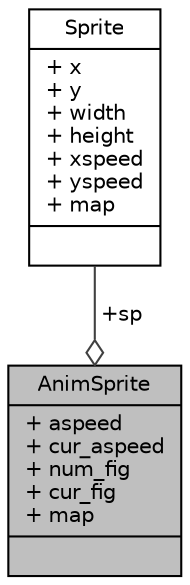 digraph "AnimSprite"
{
 // INTERACTIVE_SVG=YES
 // LATEX_PDF_SIZE
  edge [fontname="Helvetica",fontsize="10",labelfontname="Helvetica",labelfontsize="10"];
  node [fontname="Helvetica",fontsize="10",shape=record];
  Node1 [label="{AnimSprite\n|+ aspeed\l+ cur_aspeed\l+ num_fig\l+ cur_fig\l+ map\l|}",height=0.2,width=0.4,color="black", fillcolor="grey75", style="filled", fontcolor="black",tooltip=" "];
  Node2 -> Node1 [color="grey25",fontsize="10",style="solid",label=" +sp" ,arrowhead="odiamond",fontname="Helvetica"];
  Node2 [label="{Sprite\n|+ x\l+ y\l+ width\l+ height\l+ xspeed\l+ yspeed\l+ map\l|}",height=0.2,width=0.4,color="black", fillcolor="white", style="filled",URL="$struct_sprite.html",tooltip=" "];
}

